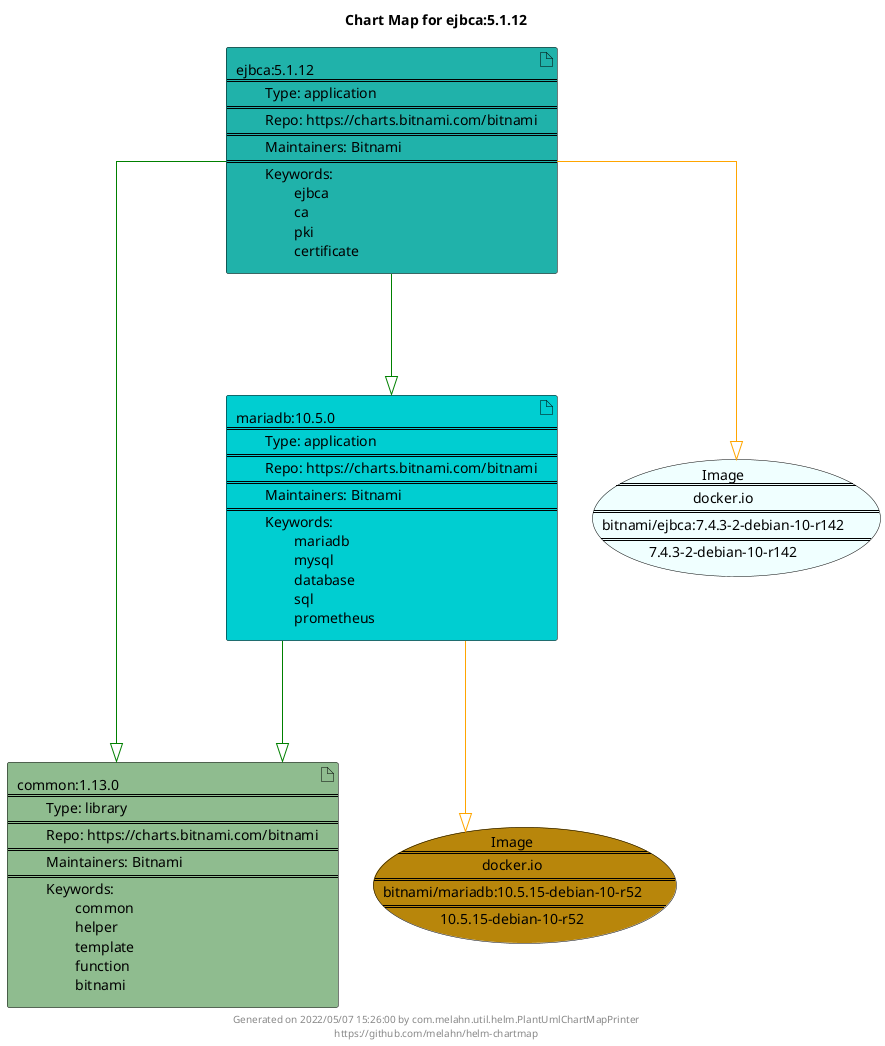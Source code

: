 @startuml
skinparam linetype ortho
skinparam backgroundColor white
skinparam usecaseBorderColor black
skinparam usecaseArrowColor LightSlateGray
skinparam artifactBorderColor black
skinparam artifactArrowColor LightSlateGray

title Chart Map for ejbca:5.1.12

'There are 3 referenced Helm Charts
artifact "common:1.13.0\n====\n\tType: library\n====\n\tRepo: https://charts.bitnami.com/bitnami\n====\n\tMaintainers: Bitnami\n====\n\tKeywords: \n\t\tcommon\n\t\thelper\n\t\ttemplate\n\t\tfunction\n\t\tbitnami" as common_1_13_0 #DarkSeaGreen
artifact "mariadb:10.5.0\n====\n\tType: application\n====\n\tRepo: https://charts.bitnami.com/bitnami\n====\n\tMaintainers: Bitnami\n====\n\tKeywords: \n\t\tmariadb\n\t\tmysql\n\t\tdatabase\n\t\tsql\n\t\tprometheus" as mariadb_10_5_0 #DarkTurquoise
artifact "ejbca:5.1.12\n====\n\tType: application\n====\n\tRepo: https://charts.bitnami.com/bitnami\n====\n\tMaintainers: Bitnami\n====\n\tKeywords: \n\t\tejbca\n\t\tca\n\t\tpki\n\t\tcertificate" as ejbca_5_1_12 #LightSeaGreen

'There are 2 referenced Docker Images
usecase "Image\n====\ndocker.io\n====\nbitnami/mariadb:10.5.15-debian-10-r52\n====\n10.5.15-debian-10-r52" as docker_io_bitnami_mariadb_10_5_15_debian_10_r52 #DarkGoldenRod
usecase "Image\n====\ndocker.io\n====\nbitnami/ejbca:7.4.3-2-debian-10-r142\n====\n7.4.3-2-debian-10-r142" as docker_io_bitnami_ejbca_7_4_3_2_debian_10_r142 #Azure

'Chart Dependencies
ejbca_5_1_12--[#green]-|>common_1_13_0
ejbca_5_1_12--[#green]-|>mariadb_10_5_0
mariadb_10_5_0--[#green]-|>common_1_13_0
mariadb_10_5_0--[#orange]-|>docker_io_bitnami_mariadb_10_5_15_debian_10_r52
ejbca_5_1_12--[#orange]-|>docker_io_bitnami_ejbca_7_4_3_2_debian_10_r142

center footer Generated on 2022/05/07 15:26:00 by com.melahn.util.helm.PlantUmlChartMapPrinter\nhttps://github.com/melahn/helm-chartmap
@enduml
